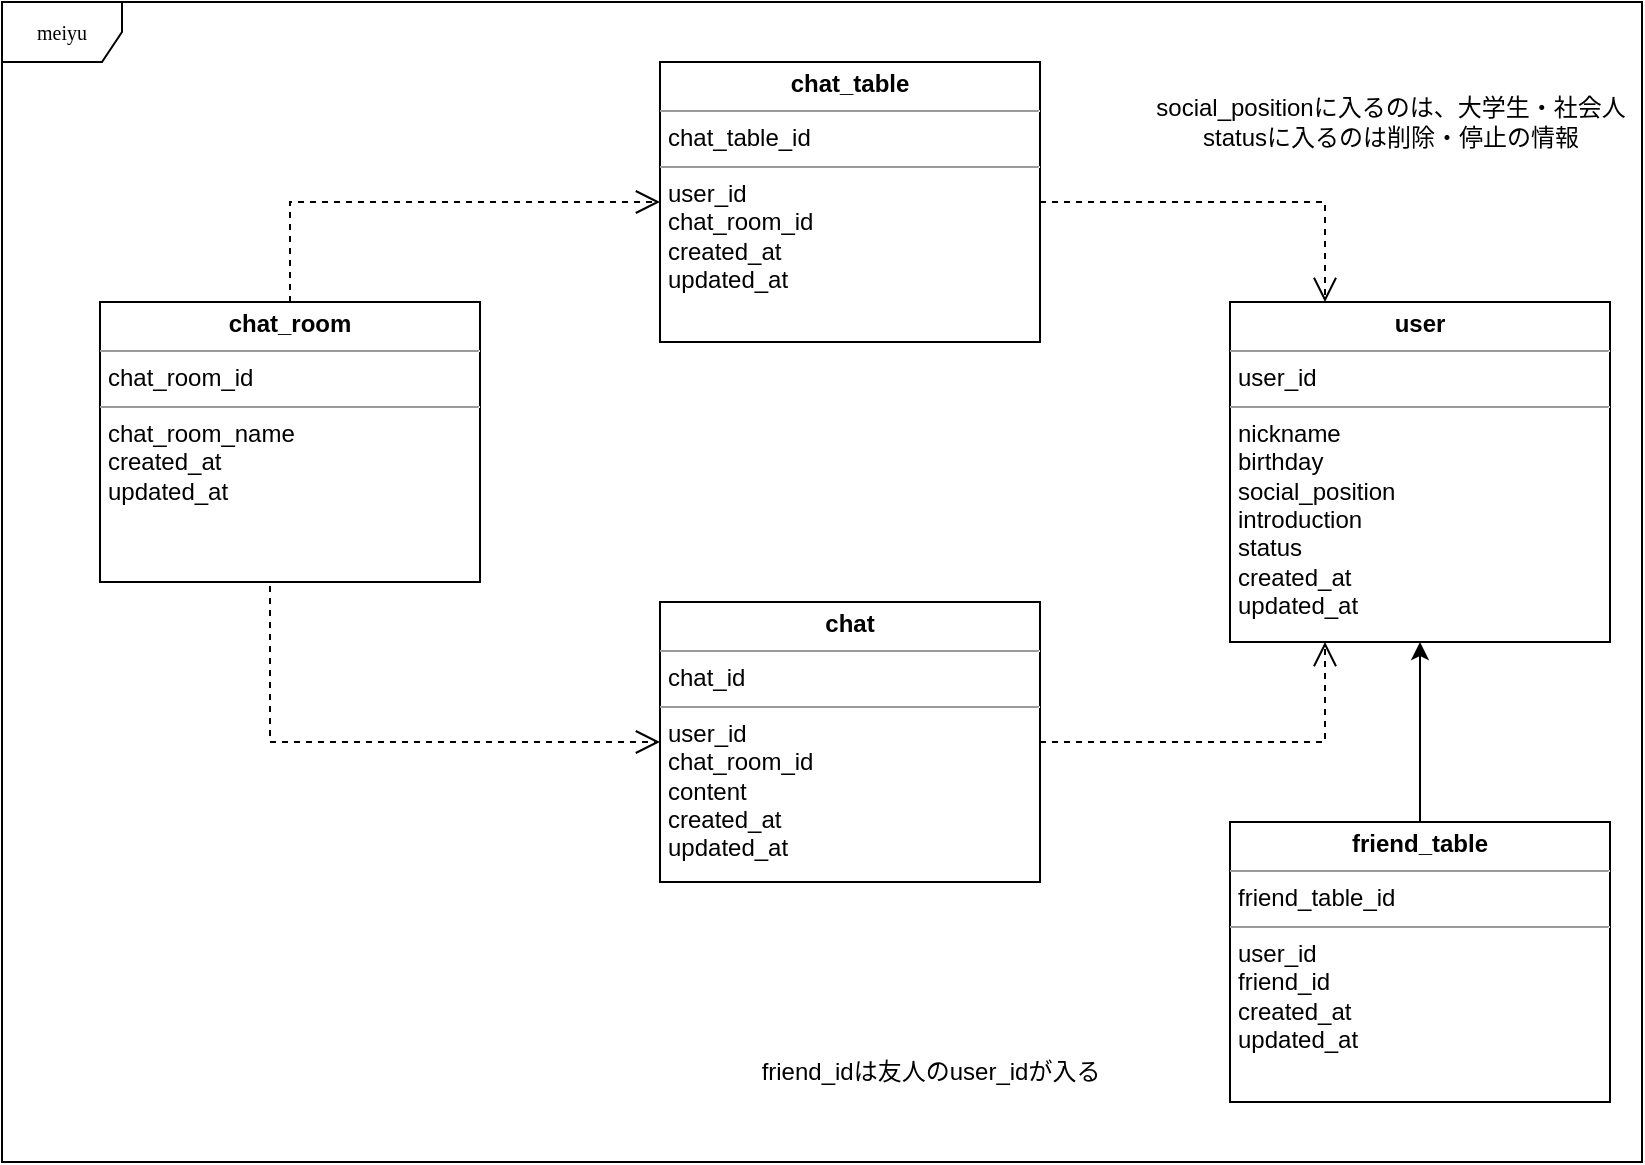 <mxfile version="13.9.7" type="github" pages="2">
  <diagram name="Page-1" id="c4acf3e9-155e-7222-9cf6-157b1a14988f">
    <mxGraphModel dx="1743" dy="600" grid="1" gridSize="10" guides="1" tooltips="1" connect="1" arrows="1" fold="1" page="1" pageScale="1" pageWidth="850" pageHeight="1100" background="#ffffff" math="0" shadow="0">
      <root>
        <mxCell id="0" />
        <mxCell id="1" parent="0" />
        <mxCell id="17acba5748e5396b-1" value="meiyu" style="shape=umlFrame;whiteSpace=wrap;html=1;rounded=0;shadow=0;comic=0;labelBackgroundColor=none;strokeWidth=1;fontFamily=Verdana;fontSize=10;align=center;" parent="1" vertex="1">
          <mxGeometry x="21" width="820" height="580" as="geometry" />
        </mxCell>
        <mxCell id="5d2195bd80daf111-26" style="edgeStyle=orthogonalEdgeStyle;rounded=0;html=1;dashed=1;labelBackgroundColor=none;startFill=0;endArrow=open;endFill=0;endSize=10;fontFamily=Verdana;fontSize=10;entryX=0.25;entryY=0;entryDx=0;entryDy=0;" parent="1" source="5d2195bd80daf111-15" target="yO616Och8_UGGmBlZA4o-2" edge="1">
          <mxGeometry relative="1" as="geometry">
            <Array as="points" />
            <mxPoint x="740.0" y="275.0" as="targetPoint" />
          </mxGeometry>
        </mxCell>
        <mxCell id="5d2195bd80daf111-15" value="&lt;p style=&quot;margin: 0px ; margin-top: 4px ; text-align: center&quot;&gt;&lt;b&gt;chat_table&lt;/b&gt;&lt;/p&gt;&lt;hr size=&quot;1&quot;&gt;&lt;p style=&quot;margin: 0px ; margin-left: 4px&quot;&gt;chat_table_id&lt;/p&gt;&lt;hr size=&quot;1&quot;&gt;&lt;p style=&quot;margin: 0px ; margin-left: 4px&quot;&gt;user_id&lt;/p&gt;&lt;p style=&quot;margin: 0px ; margin-left: 4px&quot;&gt;chat_room_id&lt;/p&gt;&lt;p style=&quot;margin: 0px ; margin-left: 4px&quot;&gt;created_at&lt;/p&gt;&lt;p style=&quot;margin: 0px ; margin-left: 4px&quot;&gt;updated_at&lt;/p&gt;" style="verticalAlign=top;align=left;overflow=fill;fontSize=12;fontFamily=Helvetica;html=1;rounded=0;shadow=0;comic=0;labelBackgroundColor=none;strokeWidth=1" parent="1" vertex="1">
          <mxGeometry x="350" y="30" width="190" height="140" as="geometry" />
        </mxCell>
        <mxCell id="5d2195bd80daf111-22" style="edgeStyle=orthogonalEdgeStyle;rounded=0;html=1;exitX=0.5;exitY=1;dashed=1;labelBackgroundColor=none;startFill=0;endArrow=open;endFill=0;endSize=10;fontFamily=Verdana;fontSize=10;entryX=0;entryY=0.5;entryDx=0;entryDy=0;exitDx=0;exitDy=0;" parent="1" source="5d2195bd80daf111-18" target="yO616Och8_UGGmBlZA4o-1" edge="1">
          <mxGeometry relative="1" as="geometry">
            <Array as="points">
              <mxPoint x="155" y="370" />
            </Array>
            <mxPoint x="580" y="142.0" as="targetPoint" />
          </mxGeometry>
        </mxCell>
        <mxCell id="5d2195bd80daf111-18" value="&lt;p style=&quot;margin: 0px ; margin-top: 4px ; text-align: center&quot;&gt;&lt;b&gt;chat_room&lt;/b&gt;&lt;/p&gt;&lt;hr size=&quot;1&quot;&gt;&lt;p style=&quot;margin: 0px ; margin-left: 4px&quot;&gt;chat_room_id&lt;/p&gt;&lt;hr size=&quot;1&quot;&gt;&lt;p style=&quot;margin: 0px 0px 0px 4px&quot;&gt;chat_room_name&lt;/p&gt;&lt;p style=&quot;margin: 0px 0px 0px 4px&quot;&gt;created_at&lt;/p&gt;&lt;p style=&quot;margin: 0px 0px 0px 4px&quot;&gt;updated_at&lt;/p&gt;" style="verticalAlign=top;align=left;overflow=fill;fontSize=12;fontFamily=Helvetica;html=1;rounded=0;shadow=0;comic=0;labelBackgroundColor=none;strokeWidth=1" parent="1" vertex="1">
          <mxGeometry x="70" y="150" width="190" height="140" as="geometry" />
        </mxCell>
        <mxCell id="5d2195bd80daf111-29" style="edgeStyle=orthogonalEdgeStyle;rounded=0;html=1;dashed=1;labelBackgroundColor=none;startFill=0;endArrow=open;endFill=0;endSize=10;fontFamily=Verdana;fontSize=10;exitX=0.5;exitY=0;exitDx=0;exitDy=0;" parent="1" source="5d2195bd80daf111-18" target="5d2195bd80daf111-15" edge="1">
          <mxGeometry relative="1" as="geometry">
            <mxPoint x="250" y="520" as="sourcePoint" />
            <mxPoint x="380" y="520" as="targetPoint" />
          </mxGeometry>
        </mxCell>
        <mxCell id="yO616Och8_UGGmBlZA4o-1" value="&lt;p style=&quot;margin: 0px ; margin-top: 4px ; text-align: center&quot;&gt;&lt;b&gt;chat&lt;/b&gt;&lt;/p&gt;&lt;hr size=&quot;1&quot;&gt;&lt;p style=&quot;margin: 0px ; margin-left: 4px&quot;&gt;chat_id&lt;/p&gt;&lt;hr size=&quot;1&quot;&gt;&lt;p style=&quot;margin: 0px ; margin-left: 4px&quot;&gt;user_id&lt;/p&gt;&lt;p style=&quot;margin: 0px ; margin-left: 4px&quot;&gt;chat_room_id&lt;/p&gt;&lt;p style=&quot;margin: 0px 0px 0px 4px&quot;&gt;content&lt;/p&gt;&lt;p style=&quot;margin: 0px 0px 0px 4px&quot;&gt;created_at&lt;/p&gt;&lt;p style=&quot;margin: 0px 0px 0px 4px&quot;&gt;updated_at&lt;/p&gt;" style="verticalAlign=top;align=left;overflow=fill;fontSize=12;fontFamily=Helvetica;html=1;rounded=0;shadow=0;comic=0;labelBackgroundColor=none;strokeWidth=1" vertex="1" parent="1">
          <mxGeometry x="350" y="300" width="190" height="140" as="geometry" />
        </mxCell>
        <mxCell id="yO616Och8_UGGmBlZA4o-2" value="&lt;p style=&quot;margin: 0px ; margin-top: 4px ; text-align: center&quot;&gt;&lt;b&gt;user&lt;/b&gt;&lt;/p&gt;&lt;hr size=&quot;1&quot;&gt;&lt;p style=&quot;margin: 0px ; margin-left: 4px&quot;&gt;user_id&lt;/p&gt;&lt;hr size=&quot;1&quot;&gt;&lt;p style=&quot;margin: 0px ; margin-left: 4px&quot;&gt;nickname&lt;/p&gt;&lt;p style=&quot;margin: 0px ; margin-left: 4px&quot;&gt;birthday&lt;/p&gt;&lt;p style=&quot;margin: 0px ; margin-left: 4px&quot;&gt;social_position&lt;/p&gt;&lt;p style=&quot;margin: 0px ; margin-left: 4px&quot;&gt;introduction&lt;/p&gt;&lt;p style=&quot;margin: 0px ; margin-left: 4px&quot;&gt;status&lt;/p&gt;&lt;p style=&quot;margin: 0px ; margin-left: 4px&quot;&gt;created_at&lt;/p&gt;&lt;p style=&quot;margin: 0px ; margin-left: 4px&quot;&gt;updated_at&lt;/p&gt;" style="verticalAlign=top;align=left;overflow=fill;fontSize=12;fontFamily=Helvetica;html=1;rounded=0;shadow=0;comic=0;labelBackgroundColor=none;strokeWidth=1" vertex="1" parent="1">
          <mxGeometry x="635" y="150" width="190" height="170" as="geometry" />
        </mxCell>
        <mxCell id="yO616Och8_UGGmBlZA4o-4" style="edgeStyle=orthogonalEdgeStyle;rounded=0;html=1;dashed=1;labelBackgroundColor=none;startFill=0;endArrow=open;endFill=0;endSize=10;fontFamily=Verdana;fontSize=10;entryX=0.25;entryY=1;entryDx=0;entryDy=0;exitX=1;exitY=0.5;exitDx=0;exitDy=0;" edge="1" parent="1" source="yO616Och8_UGGmBlZA4o-1" target="yO616Och8_UGGmBlZA4o-2">
          <mxGeometry relative="1" as="geometry">
            <Array as="points" />
            <mxPoint x="590" y="110.0" as="sourcePoint" />
            <mxPoint x="740" y="160.0" as="targetPoint" />
          </mxGeometry>
        </mxCell>
        <mxCell id="yO616Och8_UGGmBlZA4o-5" value="social_positionに入るのは、大学生・社会人&lt;br&gt;statusに入るのは削除・停止の情報" style="text;html=1;align=center;verticalAlign=middle;resizable=0;points=[];autosize=1;" vertex="1" parent="1">
          <mxGeometry x="590" y="45" width="250" height="30" as="geometry" />
        </mxCell>
        <mxCell id="yO616Och8_UGGmBlZA4o-8" style="edgeStyle=orthogonalEdgeStyle;rounded=0;orthogonalLoop=1;jettySize=auto;html=1;" edge="1" parent="1" source="yO616Och8_UGGmBlZA4o-7" target="yO616Och8_UGGmBlZA4o-2">
          <mxGeometry relative="1" as="geometry" />
        </mxCell>
        <mxCell id="yO616Och8_UGGmBlZA4o-7" value="&lt;p style=&quot;margin: 0px ; margin-top: 4px ; text-align: center&quot;&gt;&lt;b&gt;friend_table&lt;/b&gt;&lt;/p&gt;&lt;hr size=&quot;1&quot;&gt;&lt;p style=&quot;margin: 0px ; margin-left: 4px&quot;&gt;friend_table_id&lt;/p&gt;&lt;hr size=&quot;1&quot;&gt;&lt;p style=&quot;margin: 0px ; margin-left: 4px&quot;&gt;user_id&lt;/p&gt;&lt;p style=&quot;margin: 0px ; margin-left: 4px&quot;&gt;friend_id&lt;/p&gt;&lt;p style=&quot;margin: 0px 0px 0px 4px&quot;&gt;created_at&lt;/p&gt;&lt;p style=&quot;margin: 0px 0px 0px 4px&quot;&gt;updated_at&lt;/p&gt;" style="verticalAlign=top;align=left;overflow=fill;fontSize=12;fontFamily=Helvetica;html=1;rounded=0;shadow=0;comic=0;labelBackgroundColor=none;strokeWidth=1" vertex="1" parent="1">
          <mxGeometry x="635" y="410" width="190" height="140" as="geometry" />
        </mxCell>
        <mxCell id="yO616Och8_UGGmBlZA4o-9" value="friend_idは友人のuser_idが入る" style="text;html=1;align=center;verticalAlign=middle;resizable=0;points=[];autosize=1;" vertex="1" parent="1">
          <mxGeometry x="395" y="525" width="180" height="20" as="geometry" />
        </mxCell>
      </root>
    </mxGraphModel>
  </diagram>
  <diagram id="lyaIEG4QB7NWKN8saNg-" name="Page-2">
    <mxGraphModel dx="1169" dy="514" grid="1" gridSize="10" guides="1" tooltips="1" connect="1" arrows="1" fold="1" page="1" pageScale="1" pageWidth="850" pageHeight="1100" math="0" shadow="0">
      <root>
        <mxCell id="UzELeVy0itp8o8AQ1S7T-0" />
        <mxCell id="UzELeVy0itp8o8AQ1S7T-1" parent="UzELeVy0itp8o8AQ1S7T-0" />
        <mxCell id="RJn_T40zJPG0TcpI99bp-0" value="meiyu" style="shape=umlFrame;whiteSpace=wrap;html=1;rounded=0;shadow=0;comic=0;labelBackgroundColor=none;strokeWidth=1;fontFamily=Verdana;fontSize=10;align=center;" vertex="1" parent="UzELeVy0itp8o8AQ1S7T-1">
          <mxGeometry x="21" y="40" width="789" height="410" as="geometry" />
        </mxCell>
        <mxCell id="rzjAkNylwUOneO2qIM_i-6" style="edgeStyle=orthogonalEdgeStyle;rounded=0;orthogonalLoop=1;jettySize=auto;html=1;endArrow=ERone;endFill=0;entryX=0.5;entryY=1;entryDx=0;entryDy=0;" edge="1" parent="UzELeVy0itp8o8AQ1S7T-1" source="RJn_T40zJPG0TcpI99bp-6" target="RJn_T40zJPG0TcpI99bp-11">
          <mxGeometry relative="1" as="geometry" />
        </mxCell>
        <mxCell id="RJn_T40zJPG0TcpI99bp-6" value="&lt;p style=&quot;margin: 0px ; margin-top: 4px ; text-align: center&quot;&gt;&lt;b&gt;chat&lt;/b&gt;&lt;/p&gt;&lt;hr size=&quot;1&quot;&gt;&lt;p style=&quot;margin: 0px ; margin-left: 4px&quot;&gt;chat_id&lt;/p&gt;&lt;hr size=&quot;1&quot;&gt;&lt;p style=&quot;margin: 0px ; margin-left: 4px&quot;&gt;&lt;span&gt;friend_relation_id&lt;/span&gt;&lt;br&gt;&lt;/p&gt;&lt;p style=&quot;margin: 0px 0px 0px 4px&quot;&gt;content&lt;/p&gt;&lt;p style=&quot;margin: 0px 0px 0px 4px&quot;&gt;created_at&lt;/p&gt;&lt;p style=&quot;margin: 0px 0px 0px 4px&quot;&gt;updated_at&lt;/p&gt;" style="verticalAlign=top;align=left;overflow=fill;fontSize=12;fontFamily=Helvetica;html=1;rounded=0;shadow=0;comic=0;labelBackgroundColor=none;strokeWidth=1" vertex="1" parent="UzELeVy0itp8o8AQ1S7T-1">
          <mxGeometry x="350" y="270" width="190" height="140" as="geometry" />
        </mxCell>
        <mxCell id="rzjAkNylwUOneO2qIM_i-5" style="edgeStyle=orthogonalEdgeStyle;rounded=0;orthogonalLoop=1;jettySize=auto;html=1;entryX=1;entryY=0.5;entryDx=0;entryDy=0;endArrow=ERzeroToMany;endFill=1;" edge="1" parent="UzELeVy0itp8o8AQ1S7T-1" source="RJn_T40zJPG0TcpI99bp-7" target="RJn_T40zJPG0TcpI99bp-11">
          <mxGeometry relative="1" as="geometry" />
        </mxCell>
        <mxCell id="RJn_T40zJPG0TcpI99bp-7" value="&lt;p style=&quot;margin: 0px ; margin-top: 4px ; text-align: center&quot;&gt;&lt;b&gt;user&lt;/b&gt;&lt;/p&gt;&lt;hr size=&quot;1&quot;&gt;&lt;p style=&quot;margin: 0px ; margin-left: 4px&quot;&gt;user_id&lt;/p&gt;&lt;hr size=&quot;1&quot;&gt;&lt;p style=&quot;margin: 0px ; margin-left: 4px&quot;&gt;nickname&lt;/p&gt;&lt;p style=&quot;margin: 0px ; margin-left: 4px&quot;&gt;birthday&lt;/p&gt;&lt;p style=&quot;margin: 0px ; margin-left: 4px&quot;&gt;social_position&lt;/p&gt;&lt;p style=&quot;margin: 0px ; margin-left: 4px&quot;&gt;introduction&lt;/p&gt;&lt;p style=&quot;margin: 0px ; margin-left: 4px&quot;&gt;social_status&lt;/p&gt;&lt;p style=&quot;margin: 0px ; margin-left: 4px&quot;&gt;created_at&lt;/p&gt;&lt;p style=&quot;margin: 0px ; margin-left: 4px&quot;&gt;updated_at&lt;/p&gt;" style="verticalAlign=top;align=left;overflow=fill;fontSize=12;fontFamily=Helvetica;html=1;rounded=0;shadow=0;comic=0;labelBackgroundColor=none;strokeWidth=1" vertex="1" parent="UzELeVy0itp8o8AQ1S7T-1">
          <mxGeometry x="580" y="135" width="190" height="170" as="geometry" />
        </mxCell>
        <mxCell id="RJn_T40zJPG0TcpI99bp-9" value="social_positionに入るのは、大学生・社会人&lt;br&gt;social_statusに入るのは削除・停止の情報" style="text;html=1;align=center;verticalAlign=middle;resizable=0;points=[];autosize=1;" vertex="1" parent="UzELeVy0itp8o8AQ1S7T-1">
          <mxGeometry x="550" y="90" width="250" height="30" as="geometry" />
        </mxCell>
        <mxCell id="RJn_T40zJPG0TcpI99bp-13" style="edgeStyle=orthogonalEdgeStyle;rounded=0;orthogonalLoop=1;jettySize=auto;html=1;entryX=0;entryY=0.5;entryDx=0;entryDy=0;exitX=0.5;exitY=1;exitDx=0;exitDy=0;endArrow=ERzeroToMany;endFill=1;" edge="1" parent="UzELeVy0itp8o8AQ1S7T-1" source="RJn_T40zJPG0TcpI99bp-11" target="RJn_T40zJPG0TcpI99bp-6">
          <mxGeometry relative="1" as="geometry" />
        </mxCell>
        <mxCell id="rzjAkNylwUOneO2qIM_i-2" style="edgeStyle=orthogonalEdgeStyle;rounded=0;orthogonalLoop=1;jettySize=auto;html=1;endArrow=ERone;endFill=0;" edge="1" parent="UzELeVy0itp8o8AQ1S7T-1" source="RJn_T40zJPG0TcpI99bp-11" target="RJn_T40zJPG0TcpI99bp-7">
          <mxGeometry relative="1" as="geometry" />
        </mxCell>
        <mxCell id="RJn_T40zJPG0TcpI99bp-11" value="&lt;p style=&quot;margin: 0px ; margin-top: 4px ; text-align: center&quot;&gt;&lt;b&gt;friend_relation&lt;/b&gt;&lt;/p&gt;&lt;hr size=&quot;1&quot;&gt;&lt;p style=&quot;margin: 0px ; margin-left: 4px&quot;&gt;friend_relation_id&lt;/p&gt;&lt;hr size=&quot;1&quot;&gt;&lt;p style=&quot;margin: 0px ; margin-left: 4px&quot;&gt;user_id&lt;/p&gt;&lt;p style=&quot;margin: 0px ; margin-left: 4px&quot;&gt;friend_user_id&lt;/p&gt;&lt;p style=&quot;margin: 0px 0px 0px 4px&quot;&gt;friend_status&lt;/p&gt;&lt;p style=&quot;margin: 0px 0px 0px 4px&quot;&gt;created_at&lt;/p&gt;&lt;p style=&quot;margin: 0px 0px 0px 4px&quot;&gt;updated_at&lt;/p&gt;" style="verticalAlign=top;align=left;overflow=fill;fontSize=12;fontFamily=Helvetica;html=1;rounded=0;shadow=0;comic=0;labelBackgroundColor=none;strokeWidth=1" vertex="1" parent="UzELeVy0itp8o8AQ1S7T-1">
          <mxGeometry x="70" y="150" width="190" height="140" as="geometry" />
        </mxCell>
        <mxCell id="rzjAkNylwUOneO2qIM_i-0" value="friend_statusに入るのは、申請中・被申請中・承認済み・却下済み・ブロック中&lt;br&gt;承認済みのステータスになるとお互いのトーク一覧ページに&lt;br&gt;相手のアイコンが表示されるようになる" style="text;html=1;align=center;verticalAlign=middle;resizable=0;points=[];autosize=1;" vertex="1" parent="UzELeVy0itp8o8AQ1S7T-1">
          <mxGeometry x="35" y="90" width="440" height="50" as="geometry" />
        </mxCell>
        <mxCell id="rzjAkNylwUOneO2qIM_i-1" value="トーク一覧から選択されたフレンドに対して送ったメッセージをContentに保持する。" style="text;html=1;align=center;verticalAlign=middle;resizable=0;points=[];autosize=1;" vertex="1" parent="UzELeVy0itp8o8AQ1S7T-1">
          <mxGeometry x="205" y="420" width="480" height="20" as="geometry" />
        </mxCell>
      </root>
    </mxGraphModel>
  </diagram>
</mxfile>
